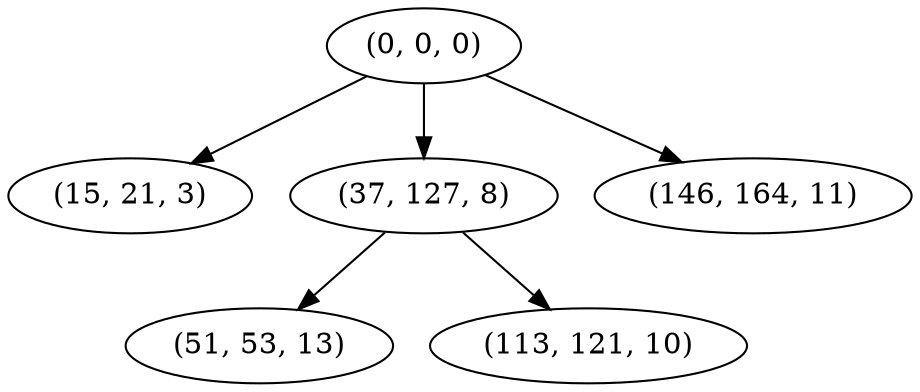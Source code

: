 digraph tree {
    "(0, 0, 0)";
    "(15, 21, 3)";
    "(37, 127, 8)";
    "(51, 53, 13)";
    "(113, 121, 10)";
    "(146, 164, 11)";
    "(0, 0, 0)" -> "(15, 21, 3)";
    "(0, 0, 0)" -> "(37, 127, 8)";
    "(0, 0, 0)" -> "(146, 164, 11)";
    "(37, 127, 8)" -> "(51, 53, 13)";
    "(37, 127, 8)" -> "(113, 121, 10)";
}
